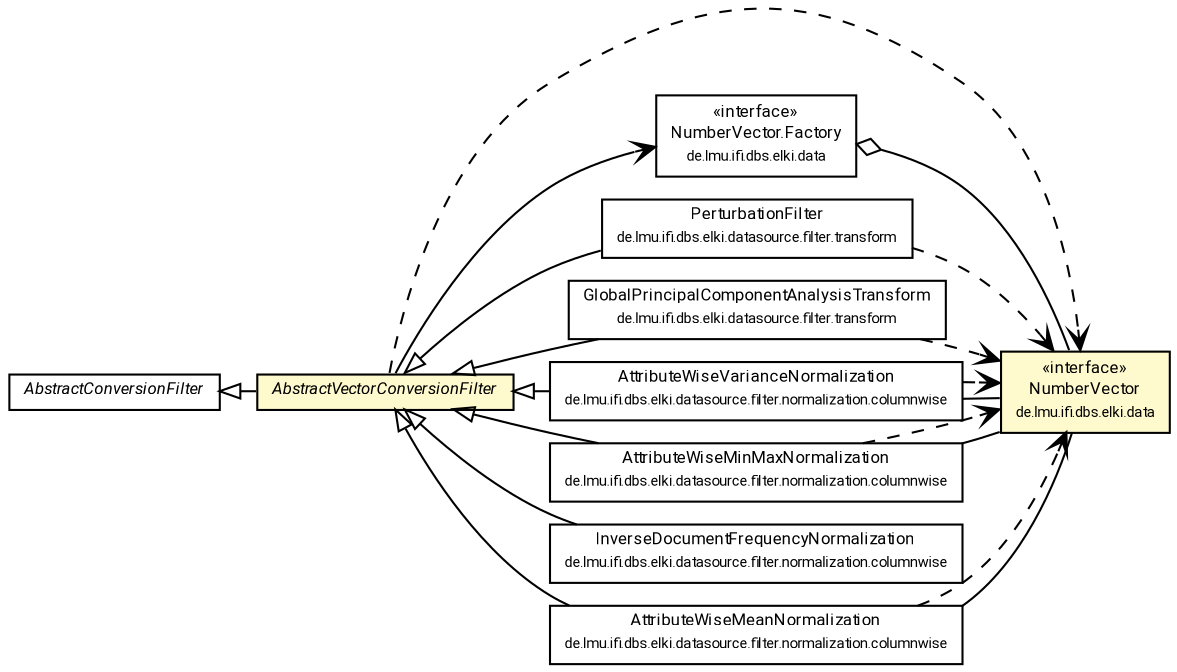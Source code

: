 #!/usr/local/bin/dot
#
# Class diagram 
# Generated by UMLGraph version R5_7_2-60-g0e99a6 (http://www.spinellis.gr/umlgraph/)
#

digraph G {
	graph [fontnames="svg"]
	edge [fontname="Roboto",fontsize=7,labelfontname="Roboto",labelfontsize=7,color="black"];
	node [fontname="Roboto",fontcolor="black",fontsize=8,shape=plaintext,margin=0,width=0,height=0];
	nodesep=0.15;
	ranksep=0.25;
	rankdir=LR;
	// de.lmu.ifi.dbs.elki.data.NumberVector
	c1413673 [label=<<table title="de.lmu.ifi.dbs.elki.data.NumberVector" border="0" cellborder="1" cellspacing="0" cellpadding="2" bgcolor="LemonChiffon" href="../../data/NumberVector.html" target="_parent">
		<tr><td><table border="0" cellspacing="0" cellpadding="1">
		<tr><td align="center" balign="center"> &#171;interface&#187; </td></tr>
		<tr><td align="center" balign="center"> <font face="Roboto">NumberVector</font> </td></tr>
		<tr><td align="center" balign="center"> <font face="Roboto" point-size="7.0">de.lmu.ifi.dbs.elki.data</font> </td></tr>
		</table></td></tr>
		</table>>, URL="../../data/NumberVector.html"];
	// de.lmu.ifi.dbs.elki.data.NumberVector.Factory<V extends de.lmu.ifi.dbs.elki.data.NumberVector>
	c1413674 [label=<<table title="de.lmu.ifi.dbs.elki.data.NumberVector.Factory" border="0" cellborder="1" cellspacing="0" cellpadding="2" href="../../data/NumberVector.Factory.html" target="_parent">
		<tr><td><table border="0" cellspacing="0" cellpadding="1">
		<tr><td align="center" balign="center"> &#171;interface&#187; </td></tr>
		<tr><td align="center" balign="center"> <font face="Roboto">NumberVector.Factory</font> </td></tr>
		<tr><td align="center" balign="center"> <font face="Roboto" point-size="7.0">de.lmu.ifi.dbs.elki.data</font> </td></tr>
		</table></td></tr>
		</table>>, URL="../../data/NumberVector.Factory.html"];
	// de.lmu.ifi.dbs.elki.datasource.filter.transform.PerturbationFilter<V extends de.lmu.ifi.dbs.elki.data.NumberVector>
	c1415179 [label=<<table title="de.lmu.ifi.dbs.elki.datasource.filter.transform.PerturbationFilter" border="0" cellborder="1" cellspacing="0" cellpadding="2" href="transform/PerturbationFilter.html" target="_parent">
		<tr><td><table border="0" cellspacing="0" cellpadding="1">
		<tr><td align="center" balign="center"> <font face="Roboto">PerturbationFilter</font> </td></tr>
		<tr><td align="center" balign="center"> <font face="Roboto" point-size="7.0">de.lmu.ifi.dbs.elki.datasource.filter.transform</font> </td></tr>
		</table></td></tr>
		</table>>, URL="transform/PerturbationFilter.html"];
	// de.lmu.ifi.dbs.elki.datasource.filter.transform.GlobalPrincipalComponentAnalysisTransform<O extends de.lmu.ifi.dbs.elki.data.NumberVector>
	c1415183 [label=<<table title="de.lmu.ifi.dbs.elki.datasource.filter.transform.GlobalPrincipalComponentAnalysisTransform" border="0" cellborder="1" cellspacing="0" cellpadding="2" href="transform/GlobalPrincipalComponentAnalysisTransform.html" target="_parent">
		<tr><td><table border="0" cellspacing="0" cellpadding="1">
		<tr><td align="center" balign="center"> <font face="Roboto">GlobalPrincipalComponentAnalysisTransform</font> </td></tr>
		<tr><td align="center" balign="center"> <font face="Roboto" point-size="7.0">de.lmu.ifi.dbs.elki.datasource.filter.transform</font> </td></tr>
		</table></td></tr>
		</table>>, URL="transform/GlobalPrincipalComponentAnalysisTransform.html"];
	// de.lmu.ifi.dbs.elki.datasource.filter.AbstractVectorConversionFilter<I, O extends de.lmu.ifi.dbs.elki.data.NumberVector>
	c1415199 [label=<<table title="de.lmu.ifi.dbs.elki.datasource.filter.AbstractVectorConversionFilter" border="0" cellborder="1" cellspacing="0" cellpadding="2" bgcolor="lemonChiffon" href="AbstractVectorConversionFilter.html" target="_parent">
		<tr><td><table border="0" cellspacing="0" cellpadding="1">
		<tr><td align="center" balign="center"> <font face="Roboto"><i>AbstractVectorConversionFilter</i></font> </td></tr>
		</table></td></tr>
		</table>>, URL="AbstractVectorConversionFilter.html"];
	// de.lmu.ifi.dbs.elki.datasource.filter.AbstractConversionFilter<I, O>
	c1415221 [label=<<table title="de.lmu.ifi.dbs.elki.datasource.filter.AbstractConversionFilter" border="0" cellborder="1" cellspacing="0" cellpadding="2" href="AbstractConversionFilter.html" target="_parent">
		<tr><td><table border="0" cellspacing="0" cellpadding="1">
		<tr><td align="center" balign="center"> <font face="Roboto"><i>AbstractConversionFilter</i></font> </td></tr>
		</table></td></tr>
		</table>>, URL="AbstractConversionFilter.html"];
	// de.lmu.ifi.dbs.elki.datasource.filter.normalization.columnwise.AttributeWiseVarianceNormalization<V extends de.lmu.ifi.dbs.elki.data.NumberVector>
	c1415246 [label=<<table title="de.lmu.ifi.dbs.elki.datasource.filter.normalization.columnwise.AttributeWiseVarianceNormalization" border="0" cellborder="1" cellspacing="0" cellpadding="2" href="normalization/columnwise/AttributeWiseVarianceNormalization.html" target="_parent">
		<tr><td><table border="0" cellspacing="0" cellpadding="1">
		<tr><td align="center" balign="center"> <font face="Roboto">AttributeWiseVarianceNormalization</font> </td></tr>
		<tr><td align="center" balign="center"> <font face="Roboto" point-size="7.0">de.lmu.ifi.dbs.elki.datasource.filter.normalization.columnwise</font> </td></tr>
		</table></td></tr>
		</table>>, URL="normalization/columnwise/AttributeWiseVarianceNormalization.html"];
	// de.lmu.ifi.dbs.elki.datasource.filter.normalization.columnwise.AttributeWiseMinMaxNormalization<V extends de.lmu.ifi.dbs.elki.data.NumberVector>
	c1415248 [label=<<table title="de.lmu.ifi.dbs.elki.datasource.filter.normalization.columnwise.AttributeWiseMinMaxNormalization" border="0" cellborder="1" cellspacing="0" cellpadding="2" href="normalization/columnwise/AttributeWiseMinMaxNormalization.html" target="_parent">
		<tr><td><table border="0" cellspacing="0" cellpadding="1">
		<tr><td align="center" balign="center"> <font face="Roboto">AttributeWiseMinMaxNormalization</font> </td></tr>
		<tr><td align="center" balign="center"> <font face="Roboto" point-size="7.0">de.lmu.ifi.dbs.elki.datasource.filter.normalization.columnwise</font> </td></tr>
		</table></td></tr>
		</table>>, URL="normalization/columnwise/AttributeWiseMinMaxNormalization.html"];
	// de.lmu.ifi.dbs.elki.datasource.filter.normalization.columnwise.InverseDocumentFrequencyNormalization<V extends de.lmu.ifi.dbs.elki.data.SparseNumberVector>
	c1415255 [label=<<table title="de.lmu.ifi.dbs.elki.datasource.filter.normalization.columnwise.InverseDocumentFrequencyNormalization" border="0" cellborder="1" cellspacing="0" cellpadding="2" href="normalization/columnwise/InverseDocumentFrequencyNormalization.html" target="_parent">
		<tr><td><table border="0" cellspacing="0" cellpadding="1">
		<tr><td align="center" balign="center"> <font face="Roboto">InverseDocumentFrequencyNormalization</font> </td></tr>
		<tr><td align="center" balign="center"> <font face="Roboto" point-size="7.0">de.lmu.ifi.dbs.elki.datasource.filter.normalization.columnwise</font> </td></tr>
		</table></td></tr>
		</table>>, URL="normalization/columnwise/InverseDocumentFrequencyNormalization.html"];
	// de.lmu.ifi.dbs.elki.datasource.filter.normalization.columnwise.AttributeWiseMeanNormalization<V extends de.lmu.ifi.dbs.elki.data.NumberVector>
	c1415258 [label=<<table title="de.lmu.ifi.dbs.elki.datasource.filter.normalization.columnwise.AttributeWiseMeanNormalization" border="0" cellborder="1" cellspacing="0" cellpadding="2" href="normalization/columnwise/AttributeWiseMeanNormalization.html" target="_parent">
		<tr><td><table border="0" cellspacing="0" cellpadding="1">
		<tr><td align="center" balign="center"> <font face="Roboto">AttributeWiseMeanNormalization</font> </td></tr>
		<tr><td align="center" balign="center"> <font face="Roboto" point-size="7.0">de.lmu.ifi.dbs.elki.datasource.filter.normalization.columnwise</font> </td></tr>
		</table></td></tr>
		</table>>, URL="normalization/columnwise/AttributeWiseMeanNormalization.html"];
	// de.lmu.ifi.dbs.elki.data.NumberVector.Factory<V extends de.lmu.ifi.dbs.elki.data.NumberVector> has de.lmu.ifi.dbs.elki.data.NumberVector
	c1413674 -> c1413673 [arrowhead=none,arrowtail=ediamond,dir=back,weight=4];
	// de.lmu.ifi.dbs.elki.datasource.filter.transform.PerturbationFilter<V extends de.lmu.ifi.dbs.elki.data.NumberVector> extends de.lmu.ifi.dbs.elki.datasource.filter.AbstractVectorConversionFilter<I, O extends de.lmu.ifi.dbs.elki.data.NumberVector>
	c1415199 -> c1415179 [arrowtail=empty,dir=back,weight=10];
	// de.lmu.ifi.dbs.elki.datasource.filter.transform.GlobalPrincipalComponentAnalysisTransform<O extends de.lmu.ifi.dbs.elki.data.NumberVector> extends de.lmu.ifi.dbs.elki.datasource.filter.AbstractVectorConversionFilter<I, O extends de.lmu.ifi.dbs.elki.data.NumberVector>
	c1415199 -> c1415183 [arrowtail=empty,dir=back,weight=10];
	// de.lmu.ifi.dbs.elki.datasource.filter.AbstractVectorConversionFilter<I, O extends de.lmu.ifi.dbs.elki.data.NumberVector> extends de.lmu.ifi.dbs.elki.datasource.filter.AbstractConversionFilter<I, O>
	c1415221 -> c1415199 [arrowtail=empty,dir=back,weight=10];
	// de.lmu.ifi.dbs.elki.datasource.filter.normalization.columnwise.AttributeWiseVarianceNormalization<V extends de.lmu.ifi.dbs.elki.data.NumberVector> extends de.lmu.ifi.dbs.elki.datasource.filter.AbstractVectorConversionFilter<I, O extends de.lmu.ifi.dbs.elki.data.NumberVector>
	c1415199 -> c1415246 [arrowtail=empty,dir=back,weight=10];
	// de.lmu.ifi.dbs.elki.datasource.filter.normalization.columnwise.AttributeWiseVarianceNormalization<V extends de.lmu.ifi.dbs.elki.data.NumberVector> assoc de.lmu.ifi.dbs.elki.data.NumberVector
	c1415246 -> c1413673 [arrowhead=none,weight=2];
	// de.lmu.ifi.dbs.elki.datasource.filter.normalization.columnwise.AttributeWiseMinMaxNormalization<V extends de.lmu.ifi.dbs.elki.data.NumberVector> extends de.lmu.ifi.dbs.elki.datasource.filter.AbstractVectorConversionFilter<I, O extends de.lmu.ifi.dbs.elki.data.NumberVector>
	c1415199 -> c1415248 [arrowtail=empty,dir=back,weight=10];
	// de.lmu.ifi.dbs.elki.datasource.filter.normalization.columnwise.AttributeWiseMinMaxNormalization<V extends de.lmu.ifi.dbs.elki.data.NumberVector> assoc de.lmu.ifi.dbs.elki.data.NumberVector
	c1415248 -> c1413673 [arrowhead=none,weight=2];
	// de.lmu.ifi.dbs.elki.datasource.filter.normalization.columnwise.InverseDocumentFrequencyNormalization<V extends de.lmu.ifi.dbs.elki.data.SparseNumberVector> extends de.lmu.ifi.dbs.elki.datasource.filter.AbstractVectorConversionFilter<I, O extends de.lmu.ifi.dbs.elki.data.NumberVector>
	c1415199 -> c1415255 [arrowtail=empty,dir=back,weight=10];
	// de.lmu.ifi.dbs.elki.datasource.filter.normalization.columnwise.AttributeWiseMeanNormalization<V extends de.lmu.ifi.dbs.elki.data.NumberVector> extends de.lmu.ifi.dbs.elki.datasource.filter.AbstractVectorConversionFilter<I, O extends de.lmu.ifi.dbs.elki.data.NumberVector>
	c1415199 -> c1415258 [arrowtail=empty,dir=back,weight=10];
	// de.lmu.ifi.dbs.elki.datasource.filter.normalization.columnwise.AttributeWiseMeanNormalization<V extends de.lmu.ifi.dbs.elki.data.NumberVector> assoc de.lmu.ifi.dbs.elki.data.NumberVector
	c1415258 -> c1413673 [arrowhead=none,weight=2];
	// de.lmu.ifi.dbs.elki.datasource.filter.AbstractVectorConversionFilter<I, O extends de.lmu.ifi.dbs.elki.data.NumberVector> navassoc de.lmu.ifi.dbs.elki.data.NumberVector.Factory<V extends de.lmu.ifi.dbs.elki.data.NumberVector>
	c1415199 -> c1413674 [arrowhead=open,weight=1];
	// de.lmu.ifi.dbs.elki.datasource.filter.transform.PerturbationFilter<V extends de.lmu.ifi.dbs.elki.data.NumberVector> depend de.lmu.ifi.dbs.elki.data.NumberVector
	c1415179 -> c1413673 [arrowhead=open,style=dashed,weight=0];
	// de.lmu.ifi.dbs.elki.datasource.filter.transform.GlobalPrincipalComponentAnalysisTransform<O extends de.lmu.ifi.dbs.elki.data.NumberVector> depend de.lmu.ifi.dbs.elki.data.NumberVector
	c1415183 -> c1413673 [arrowhead=open,style=dashed,weight=0];
	// de.lmu.ifi.dbs.elki.datasource.filter.AbstractVectorConversionFilter<I, O extends de.lmu.ifi.dbs.elki.data.NumberVector> depend de.lmu.ifi.dbs.elki.data.NumberVector
	c1415199 -> c1413673 [arrowhead=open,style=dashed,weight=0];
	// de.lmu.ifi.dbs.elki.datasource.filter.normalization.columnwise.AttributeWiseVarianceNormalization<V extends de.lmu.ifi.dbs.elki.data.NumberVector> depend de.lmu.ifi.dbs.elki.data.NumberVector
	c1415246 -> c1413673 [arrowhead=open,style=dashed,weight=0];
	// de.lmu.ifi.dbs.elki.datasource.filter.normalization.columnwise.AttributeWiseMinMaxNormalization<V extends de.lmu.ifi.dbs.elki.data.NumberVector> depend de.lmu.ifi.dbs.elki.data.NumberVector
	c1415248 -> c1413673 [arrowhead=open,style=dashed,weight=0];
	// de.lmu.ifi.dbs.elki.datasource.filter.normalization.columnwise.AttributeWiseMeanNormalization<V extends de.lmu.ifi.dbs.elki.data.NumberVector> depend de.lmu.ifi.dbs.elki.data.NumberVector
	c1415258 -> c1413673 [arrowhead=open,style=dashed,weight=0];
}


